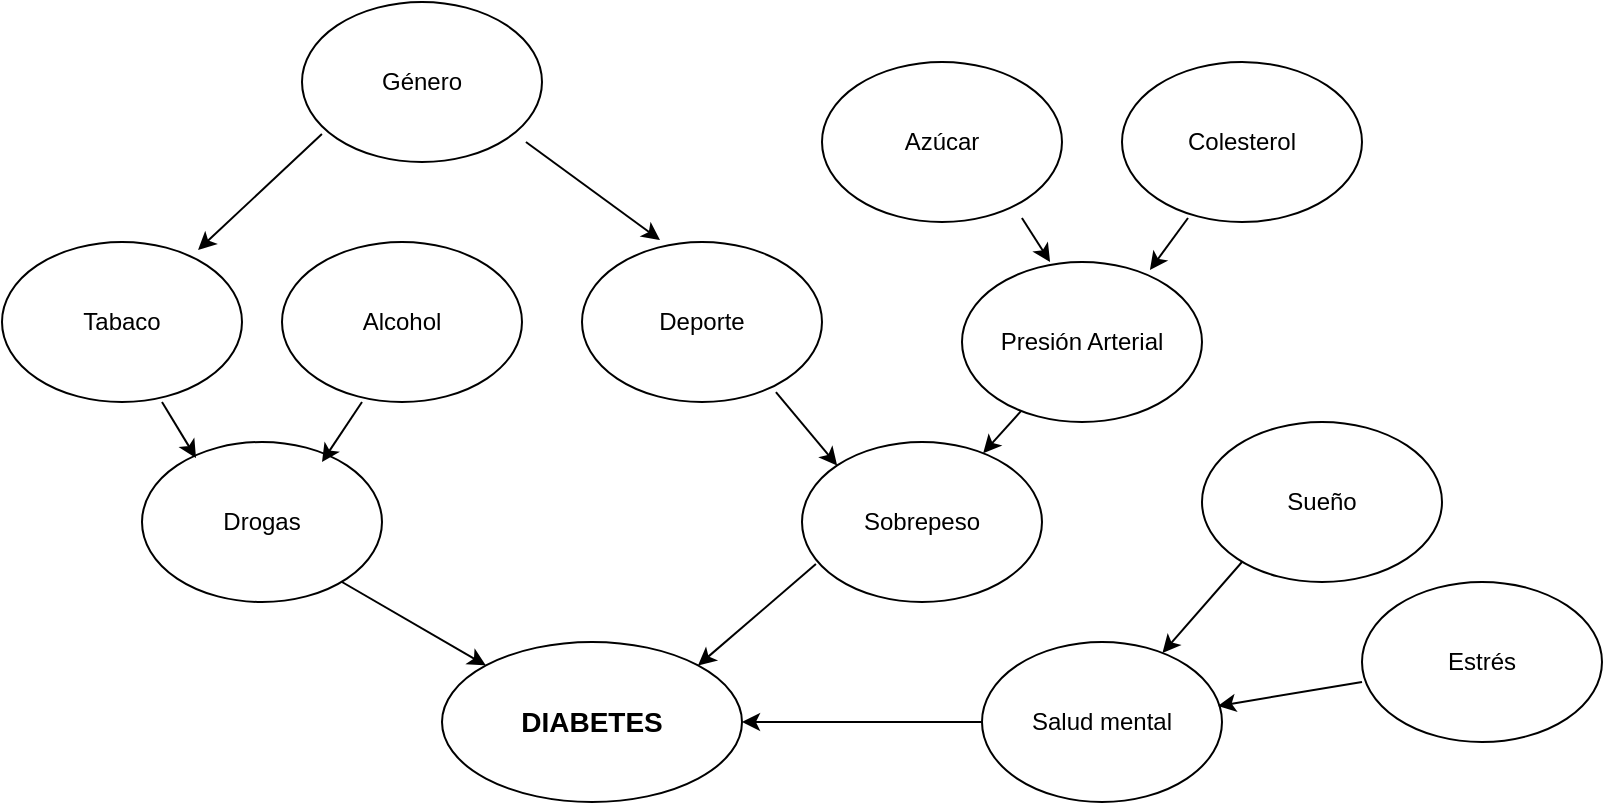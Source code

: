 <mxfile version="21.2.7" type="device">
  <diagram name="Página-1" id="LRM6ClLtgC-36l_INI6_">
    <mxGraphModel dx="1364" dy="795" grid="1" gridSize="10" guides="1" tooltips="1" connect="1" arrows="1" fold="1" page="1" pageScale="1" pageWidth="827" pageHeight="1169" math="0" shadow="0">
      <root>
        <mxCell id="0" />
        <mxCell id="1" parent="0" />
        <mxCell id="cOn-GPlQUzcyN5aMl0so-2" value="Tabaco" style="ellipse;whiteSpace=wrap;html=1;" parent="1" vertex="1">
          <mxGeometry x="10" y="260" width="120" height="80" as="geometry" />
        </mxCell>
        <mxCell id="cOn-GPlQUzcyN5aMl0so-5" value="Sueño" style="ellipse;whiteSpace=wrap;html=1;" parent="1" vertex="1">
          <mxGeometry x="610" y="350" width="120" height="80" as="geometry" />
        </mxCell>
        <mxCell id="cOn-GPlQUzcyN5aMl0so-7" value="Azúcar" style="ellipse;whiteSpace=wrap;html=1;" parent="1" vertex="1">
          <mxGeometry x="420" y="170" width="120" height="80" as="geometry" />
        </mxCell>
        <mxCell id="cOn-GPlQUzcyN5aMl0so-8" value="Deporte" style="ellipse;whiteSpace=wrap;html=1;" parent="1" vertex="1">
          <mxGeometry x="300" y="260" width="120" height="80" as="geometry" />
        </mxCell>
        <mxCell id="cOn-GPlQUzcyN5aMl0so-10" value="Estrés" style="ellipse;whiteSpace=wrap;html=1;" parent="1" vertex="1">
          <mxGeometry x="690" y="430" width="120" height="80" as="geometry" />
        </mxCell>
        <mxCell id="cOn-GPlQUzcyN5aMl0so-11" value="Alcohol" style="ellipse;whiteSpace=wrap;html=1;" parent="1" vertex="1">
          <mxGeometry x="150" y="260" width="120" height="80" as="geometry" />
        </mxCell>
        <mxCell id="cOn-GPlQUzcyN5aMl0so-12" value="&lt;b&gt;&lt;font style=&quot;font-size: 14px;&quot;&gt;DIABETES&lt;/font&gt;&lt;/b&gt;" style="ellipse;whiteSpace=wrap;html=1;" parent="1" vertex="1">
          <mxGeometry x="230" y="460" width="150" height="80" as="geometry" />
        </mxCell>
        <mxCell id="UAWIioShI9bfefRjeU3_-1" value="Presión Arterial" style="ellipse;whiteSpace=wrap;html=1;" parent="1" vertex="1">
          <mxGeometry x="490" y="270" width="120" height="80" as="geometry" />
        </mxCell>
        <mxCell id="UAWIioShI9bfefRjeU3_-2" value="Sobrepeso" style="ellipse;whiteSpace=wrap;html=1;" parent="1" vertex="1">
          <mxGeometry x="410" y="360" width="120" height="80" as="geometry" />
        </mxCell>
        <mxCell id="UAWIioShI9bfefRjeU3_-3" value="Colesterol" style="ellipse;whiteSpace=wrap;html=1;" parent="1" vertex="1">
          <mxGeometry x="570" y="170" width="120" height="80" as="geometry" />
        </mxCell>
        <mxCell id="UAWIioShI9bfefRjeU3_-4" value="" style="endArrow=classic;html=1;rounded=0;entryX=0.367;entryY=0;entryDx=0;entryDy=0;entryPerimeter=0;exitX=0.833;exitY=0.975;exitDx=0;exitDy=0;exitPerimeter=0;" parent="1" source="cOn-GPlQUzcyN5aMl0so-7" target="UAWIioShI9bfefRjeU3_-1" edge="1">
          <mxGeometry width="50" height="50" relative="1" as="geometry">
            <mxPoint x="500" y="250" as="sourcePoint" />
            <mxPoint x="550" y="200" as="targetPoint" />
          </mxGeometry>
        </mxCell>
        <mxCell id="UAWIioShI9bfefRjeU3_-6" value="" style="endArrow=classic;html=1;rounded=0;entryX=0.783;entryY=0.05;entryDx=0;entryDy=0;entryPerimeter=0;exitX=0.275;exitY=0.975;exitDx=0;exitDy=0;exitPerimeter=0;" parent="1" source="UAWIioShI9bfefRjeU3_-3" target="UAWIioShI9bfefRjeU3_-1" edge="1">
          <mxGeometry width="50" height="50" relative="1" as="geometry">
            <mxPoint x="530" y="258" as="sourcePoint" />
            <mxPoint x="544" y="280" as="targetPoint" />
          </mxGeometry>
        </mxCell>
        <mxCell id="UAWIioShI9bfefRjeU3_-7" value="" style="endArrow=classic;html=1;rounded=0;entryX=0;entryY=0;entryDx=0;entryDy=0;exitX=0.808;exitY=0.938;exitDx=0;exitDy=0;exitPerimeter=0;" parent="1" source="cOn-GPlQUzcyN5aMl0so-8" target="UAWIioShI9bfefRjeU3_-2" edge="1">
          <mxGeometry width="50" height="50" relative="1" as="geometry">
            <mxPoint x="380" y="340" as="sourcePoint" />
            <mxPoint x="430" y="290" as="targetPoint" />
          </mxGeometry>
        </mxCell>
        <mxCell id="UAWIioShI9bfefRjeU3_-8" value="" style="endArrow=classic;html=1;rounded=0;" parent="1" source="UAWIioShI9bfefRjeU3_-1" target="UAWIioShI9bfefRjeU3_-2" edge="1">
          <mxGeometry width="50" height="50" relative="1" as="geometry">
            <mxPoint x="610" y="360" as="sourcePoint" />
            <mxPoint x="680.711" y="310" as="targetPoint" />
          </mxGeometry>
        </mxCell>
        <mxCell id="UAWIioShI9bfefRjeU3_-9" value="Drogas" style="ellipse;whiteSpace=wrap;html=1;" parent="1" vertex="1">
          <mxGeometry x="80" y="360" width="120" height="80" as="geometry" />
        </mxCell>
        <mxCell id="UAWIioShI9bfefRjeU3_-10" value="Salud mental" style="ellipse;whiteSpace=wrap;html=1;" parent="1" vertex="1">
          <mxGeometry x="500" y="460" width="120" height="80" as="geometry" />
        </mxCell>
        <mxCell id="UAWIioShI9bfefRjeU3_-11" value="" style="endArrow=classic;html=1;rounded=0;entryX=0.225;entryY=0.1;entryDx=0;entryDy=0;entryPerimeter=0;" parent="1" target="UAWIioShI9bfefRjeU3_-9" edge="1">
          <mxGeometry width="50" height="50" relative="1" as="geometry">
            <mxPoint x="90" y="340" as="sourcePoint" />
            <mxPoint x="140" y="290" as="targetPoint" />
          </mxGeometry>
        </mxCell>
        <mxCell id="UAWIioShI9bfefRjeU3_-12" value="" style="endArrow=classic;html=1;rounded=0;" parent="1" edge="1">
          <mxGeometry width="50" height="50" relative="1" as="geometry">
            <mxPoint x="190" y="340" as="sourcePoint" />
            <mxPoint x="170" y="370" as="targetPoint" />
          </mxGeometry>
        </mxCell>
        <mxCell id="UAWIioShI9bfefRjeU3_-13" value="" style="endArrow=classic;html=1;rounded=0;" parent="1" target="UAWIioShI9bfefRjeU3_-10" edge="1">
          <mxGeometry width="50" height="50" relative="1" as="geometry">
            <mxPoint x="630" y="420" as="sourcePoint" />
            <mxPoint x="680" y="370" as="targetPoint" />
          </mxGeometry>
        </mxCell>
        <mxCell id="UAWIioShI9bfefRjeU3_-14" value="" style="endArrow=classic;html=1;rounded=0;entryX=0.983;entryY=0.4;entryDx=0;entryDy=0;entryPerimeter=0;" parent="1" target="UAWIioShI9bfefRjeU3_-10" edge="1">
          <mxGeometry width="50" height="50" relative="1" as="geometry">
            <mxPoint x="690" y="480" as="sourcePoint" />
            <mxPoint x="740" y="430" as="targetPoint" />
          </mxGeometry>
        </mxCell>
        <mxCell id="UAWIioShI9bfefRjeU3_-15" value="" style="endArrow=classic;html=1;rounded=0;entryX=0;entryY=0;entryDx=0;entryDy=0;" parent="1" target="cOn-GPlQUzcyN5aMl0so-12" edge="1">
          <mxGeometry width="50" height="50" relative="1" as="geometry">
            <mxPoint x="180" y="430" as="sourcePoint" />
            <mxPoint x="230" y="380" as="targetPoint" />
          </mxGeometry>
        </mxCell>
        <mxCell id="UAWIioShI9bfefRjeU3_-16" value="" style="endArrow=classic;html=1;rounded=0;entryX=1;entryY=0;entryDx=0;entryDy=0;exitX=0.058;exitY=0.763;exitDx=0;exitDy=0;exitPerimeter=0;" parent="1" source="UAWIioShI9bfefRjeU3_-2" target="cOn-GPlQUzcyN5aMl0so-12" edge="1">
          <mxGeometry width="50" height="50" relative="1" as="geometry">
            <mxPoint x="190" y="440" as="sourcePoint" />
            <mxPoint x="262" y="482" as="targetPoint" />
          </mxGeometry>
        </mxCell>
        <mxCell id="UAWIioShI9bfefRjeU3_-17" value="" style="endArrow=classic;html=1;rounded=0;entryX=1;entryY=0.5;entryDx=0;entryDy=0;exitX=0;exitY=0.5;exitDx=0;exitDy=0;" parent="1" source="UAWIioShI9bfefRjeU3_-10" target="cOn-GPlQUzcyN5aMl0so-12" edge="1">
          <mxGeometry width="50" height="50" relative="1" as="geometry">
            <mxPoint x="448" y="446" as="sourcePoint" />
            <mxPoint x="375" y="481" as="targetPoint" />
          </mxGeometry>
        </mxCell>
        <mxCell id="pGESNDfl60Yp2OE2JOiW-1" value="Género" style="ellipse;whiteSpace=wrap;html=1;" parent="1" vertex="1">
          <mxGeometry x="160" y="140" width="120" height="80" as="geometry" />
        </mxCell>
        <mxCell id="pGESNDfl60Yp2OE2JOiW-2" value="" style="endArrow=classic;html=1;rounded=0;entryX=0.817;entryY=0.05;entryDx=0;entryDy=0;entryPerimeter=0;exitX=0.083;exitY=0.825;exitDx=0;exitDy=0;exitPerimeter=0;" parent="1" source="pGESNDfl60Yp2OE2JOiW-1" target="cOn-GPlQUzcyN5aMl0so-2" edge="1">
          <mxGeometry width="50" height="50" relative="1" as="geometry">
            <mxPoint x="170" y="210" as="sourcePoint" />
            <mxPoint x="220" y="160" as="targetPoint" />
          </mxGeometry>
        </mxCell>
        <mxCell id="pGESNDfl60Yp2OE2JOiW-3" value="" style="endArrow=classic;html=1;rounded=0;entryX=0.325;entryY=-0.012;entryDx=0;entryDy=0;entryPerimeter=0;exitX=0.933;exitY=0.875;exitDx=0;exitDy=0;exitPerimeter=0;" parent="1" source="pGESNDfl60Yp2OE2JOiW-1" target="cOn-GPlQUzcyN5aMl0so-8" edge="1">
          <mxGeometry width="50" height="50" relative="1" as="geometry">
            <mxPoint x="180" y="216" as="sourcePoint" />
            <mxPoint x="118" y="274" as="targetPoint" />
          </mxGeometry>
        </mxCell>
      </root>
    </mxGraphModel>
  </diagram>
</mxfile>
